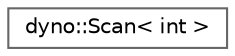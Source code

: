 digraph "Graphical Class Hierarchy"
{
 // LATEX_PDF_SIZE
  bgcolor="transparent";
  edge [fontname=Helvetica,fontsize=10,labelfontname=Helvetica,labelfontsize=10];
  node [fontname=Helvetica,fontsize=10,shape=box,height=0.2,width=0.4];
  rankdir="LR";
  Node0 [id="Node000000",label="dyno::Scan\< int \>",height=0.2,width=0.4,color="grey40", fillcolor="white", style="filled",URL="$classdyno_1_1_scan.html",tooltip=" "];
}
